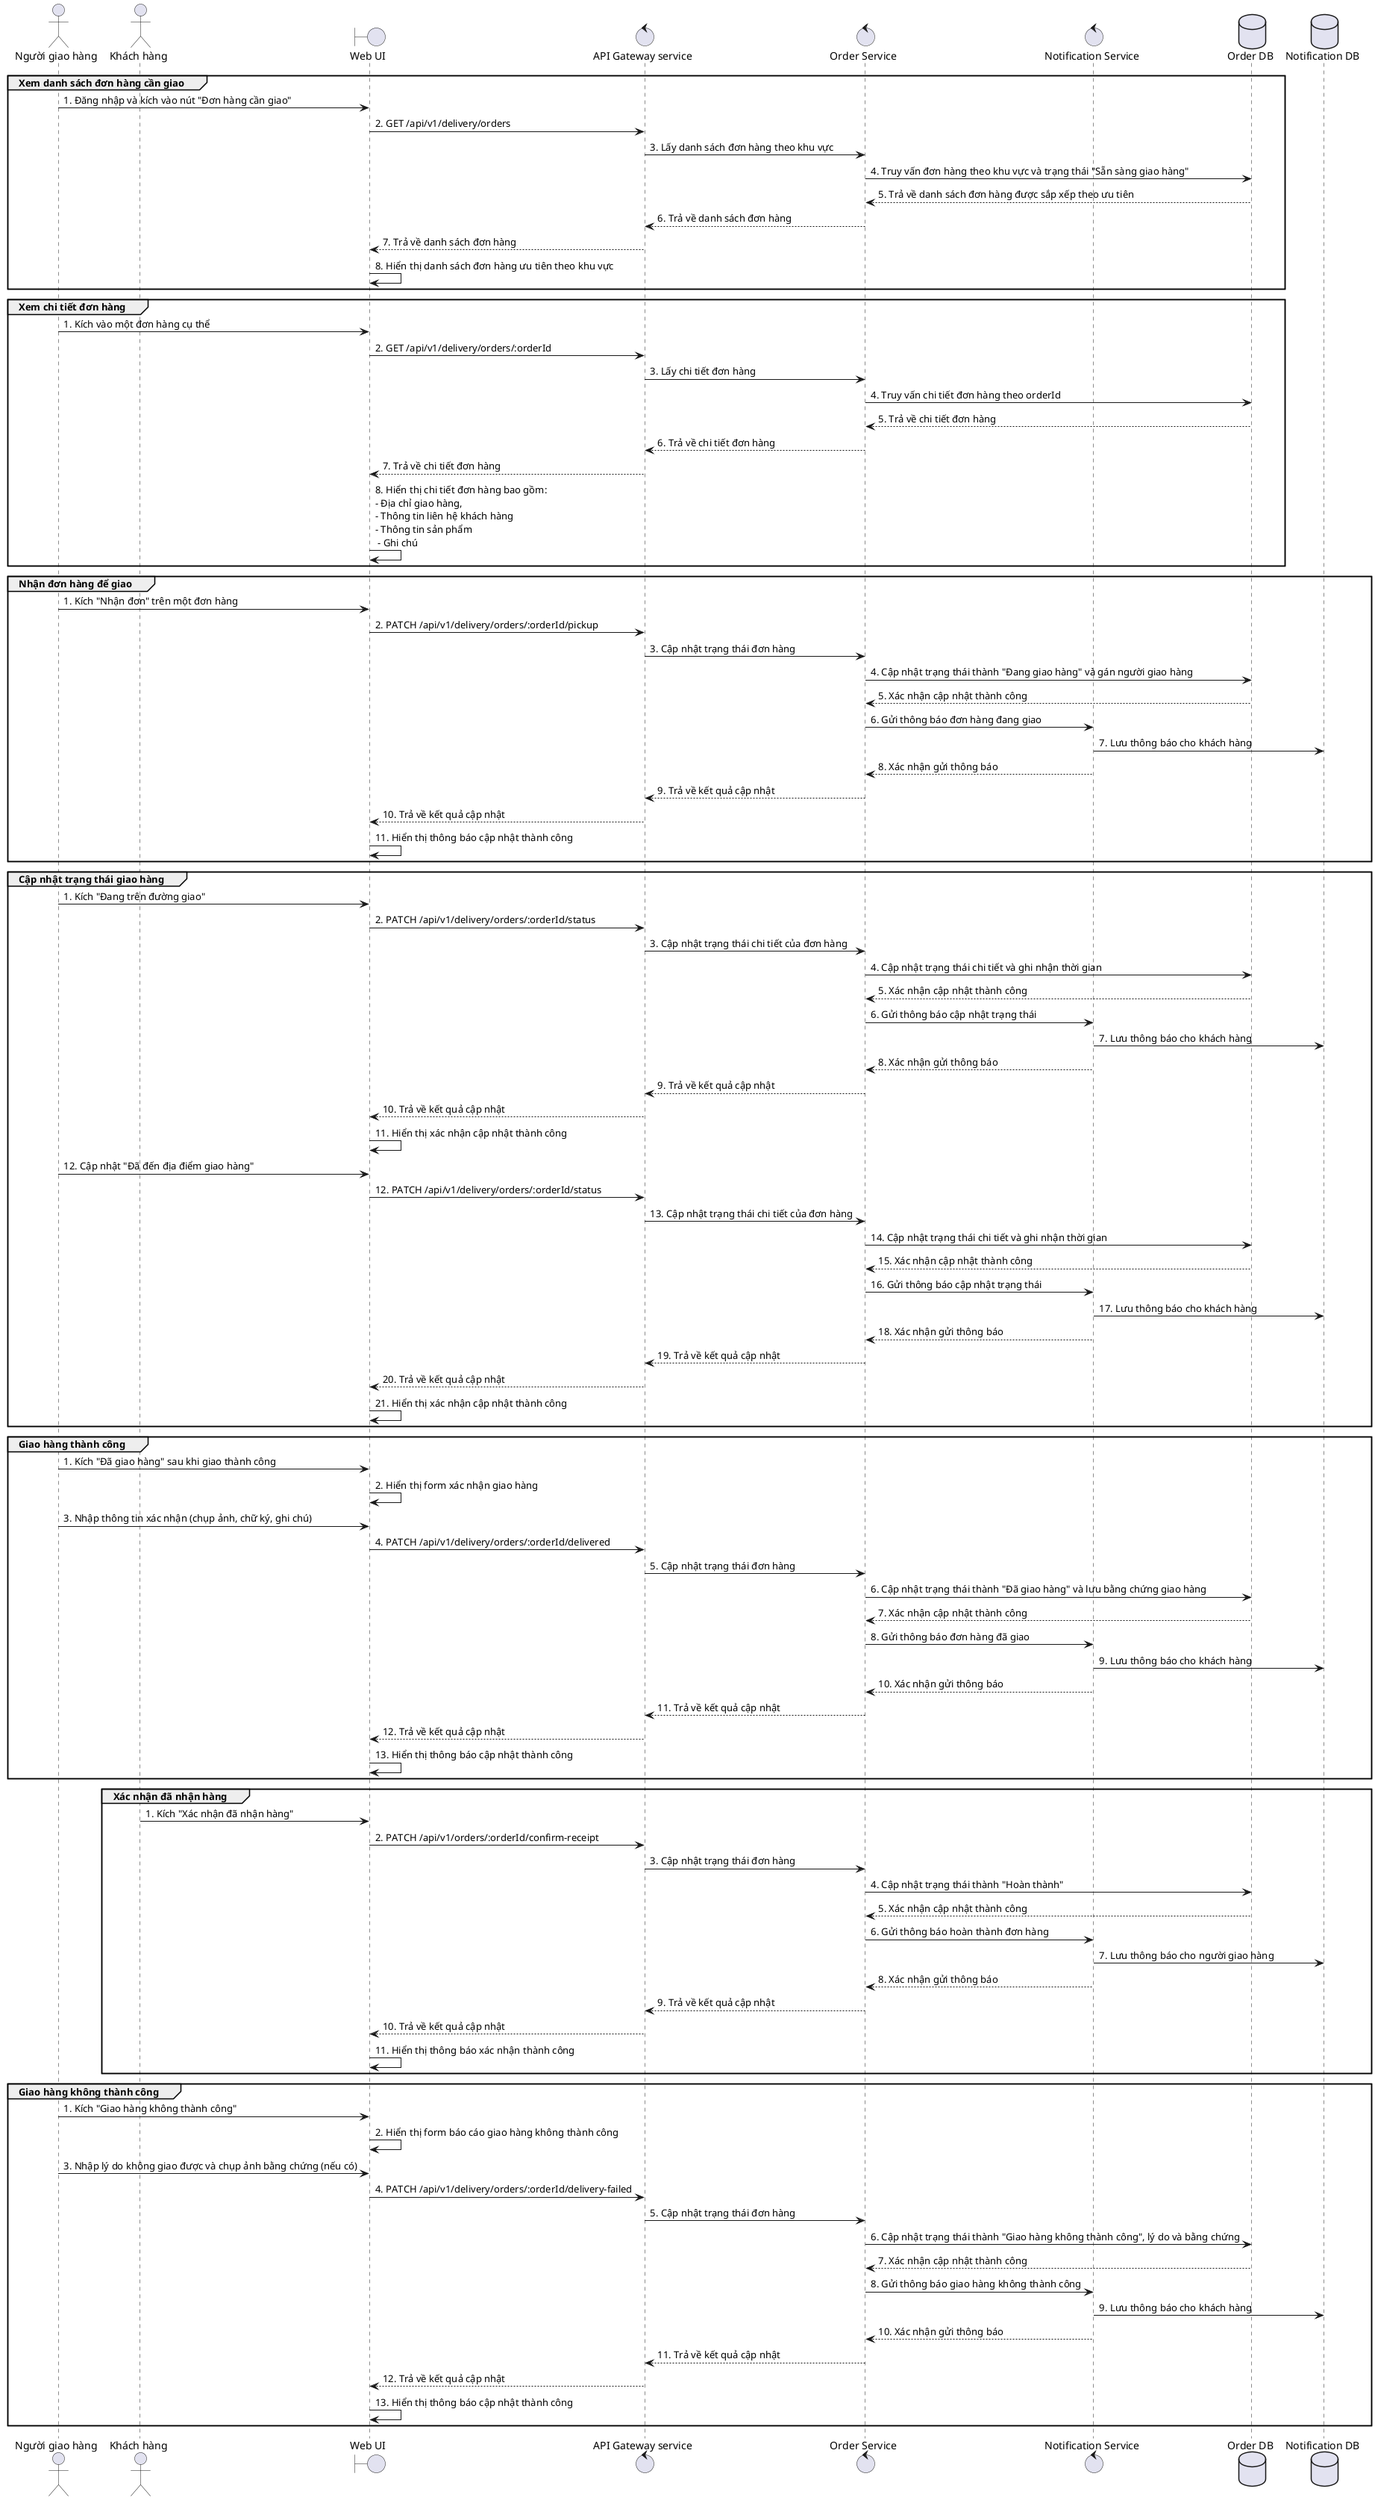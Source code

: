 @startuml Quản lý Đơn hàng giao

actor "Người giao hàng" as ngh
actor "Khách hàng" as kh

boundary "Web UI" as UI
control "API Gateway service" as Gateway
control "Order Service" as OrderService
control "Notification Service" as NotificationService
database "Order DB" as orderdb
database "Notification DB" as notidb

' Xem danh sách đơn hàng cần giao theo khu vực
group Xem danh sách đơn hàng cần giao
    ngh -> UI: 1. Đăng nhập và kích vào nút "Đơn hàng cần giao"
    UI -> Gateway: 2. GET /api/v1/delivery/orders
    Gateway -> OrderService: 3. Lấy danh sách đơn hàng theo khu vực
    OrderService -> orderdb: 4. Truy vấn đơn hàng theo khu vực và trạng thái "Sẵn sàng giao hàng"
    orderdb --> OrderService: 5. Trả về danh sách đơn hàng được sắp xếp theo ưu tiên
    OrderService --> Gateway: 6. Trả về danh sách đơn hàng
    Gateway --> UI: 7. Trả về danh sách đơn hàng
    UI -> UI: 8. Hiển thị danh sách đơn hàng ưu tiên theo khu vực
end

' Xem chi tiết đơn hàng cần giao
group Xem chi tiết đơn hàng
    ngh -> UI: 1. Kích vào một đơn hàng cụ thể
    UI -> Gateway: 2. GET /api/v1/delivery/orders/:orderId
    Gateway -> OrderService: 3. Lấy chi tiết đơn hàng
    OrderService -> orderdb: 4. Truy vấn chi tiết đơn hàng theo orderId
    orderdb --> OrderService: 5. Trả về chi tiết đơn hàng
    OrderService --> Gateway: 6. Trả về chi tiết đơn hàng
    Gateway --> UI: 7. Trả về chi tiết đơn hàng
    UI -> UI: 8. Hiển thị chi tiết đơn hàng bao gồm:\n- Địa chỉ giao hàng,\n- Thông tin liên hệ khách hàng\n- Thông tin sản phẩm\n - Ghi chú
end

' Nhận đơn hàng để giao
group Nhận đơn hàng để giao
    ngh -> UI: 1. Kích "Nhận đơn" trên một đơn hàng
    UI -> Gateway: 2. PATCH /api/v1/delivery/orders/:orderId/pickup
    Gateway -> OrderService: 3. Cập nhật trạng thái đơn hàng
    OrderService -> orderdb: 4. Cập nhật trạng thái thành "Đang giao hàng" và gán người giao hàng
    orderdb --> OrderService: 5. Xác nhận cập nhật thành công
    OrderService -> NotificationService: 6. Gửi thông báo đơn hàng đang giao
    NotificationService -> notidb: 7. Lưu thông báo cho khách hàng
    NotificationService --> OrderService: 8. Xác nhận gửi thông báo
    OrderService --> Gateway: 9. Trả về kết quả cập nhật
    Gateway --> UI: 10. Trả về kết quả cập nhật
    UI -> UI: 11. Hiển thị thông báo cập nhật thành công
end

' Cập nhật trạng thái giao hàng
group Cập nhật trạng thái giao hàng
    ngh -> UI: 1. Kích "Đang trên đường giao"
    UI -> Gateway: 2. PATCH /api/v1/delivery/orders/:orderId/status
    Gateway -> OrderService: 3. Cập nhật trạng thái chi tiết của đơn hàng
    OrderService -> orderdb: 4. Cập nhật trạng thái chi tiết và ghi nhận thời gian
    orderdb --> OrderService: 5. Xác nhận cập nhật thành công
    OrderService -> NotificationService: 6. Gửi thông báo cập nhật trạng thái
    NotificationService -> notidb: 7. Lưu thông báo cho khách hàng
    NotificationService --> OrderService: 8. Xác nhận gửi thông báo
    OrderService --> Gateway: 9. Trả về kết quả cập nhật
    Gateway --> UI: 10. Trả về kết quả cập nhật
    UI -> UI: 11. Hiển thị xác nhận cập nhật thành công

    ngh -> UI: 12. Cập nhật "Đã đến địa điểm giao hàng"
    UI -> Gateway: 12. PATCH /api/v1/delivery/orders/:orderId/status
    Gateway -> OrderService: 13. Cập nhật trạng thái chi tiết của đơn hàng
    OrderService -> orderdb: 14. Cập nhật trạng thái chi tiết và ghi nhận thời gian
    orderdb --> OrderService: 15. Xác nhận cập nhật thành công
    OrderService -> NotificationService: 16. Gửi thông báo cập nhật trạng thái
    NotificationService -> notidb: 17. Lưu thông báo cho khách hàng
    NotificationService --> OrderService: 18. Xác nhận gửi thông báo
    OrderService --> Gateway: 19. Trả về kết quả cập nhật
    Gateway --> UI: 20. Trả về kết quả cập nhật
    UI -> UI: 21. Hiển thị xác nhận cập nhật thành công
end

' Giao hàng thành công
group Giao hàng thành công
    ngh -> UI: 1. Kích "Đã giao hàng" sau khi giao thành công
    UI -> UI: 2. Hiển thị form xác nhận giao hàng
    ngh -> UI: 3. Nhập thông tin xác nhận (chụp ảnh, chữ ký, ghi chú)
    UI -> Gateway: 4. PATCH /api/v1/delivery/orders/:orderId/delivered
    Gateway -> OrderService: 5. Cập nhật trạng thái đơn hàng
    OrderService -> orderdb: 6. Cập nhật trạng thái thành "Đã giao hàng" và lưu bằng chứng giao hàng
    orderdb --> OrderService: 7. Xác nhận cập nhật thành công
    OrderService -> NotificationService: 8. Gửi thông báo đơn hàng đã giao
    NotificationService -> notidb: 9. Lưu thông báo cho khách hàng
    NotificationService --> OrderService: 10. Xác nhận gửi thông báo
    OrderService --> Gateway: 11. Trả về kết quả cập nhật
    Gateway --> UI: 12. Trả về kết quả cập nhật
    UI -> UI: 13. Hiển thị thông báo cập nhật thành công
end

' Xác nhận đã nhận hàng (khách hàng)
group Xác nhận đã nhận hàng
    kh -> UI: 1. Kích "Xác nhận đã nhận hàng"
    UI -> Gateway: 2. PATCH /api/v1/orders/:orderId/confirm-receipt
    Gateway -> OrderService: 3. Cập nhật trạng thái đơn hàng
    OrderService -> orderdb: 4. Cập nhật trạng thái thành "Hoàn thành"
    orderdb --> OrderService: 5. Xác nhận cập nhật thành công
    OrderService -> NotificationService: 6. Gửi thông báo hoàn thành đơn hàng
    NotificationService -> notidb: 7. Lưu thông báo cho người giao hàng
    NotificationService --> OrderService: 8. Xác nhận gửi thông báo
    OrderService --> Gateway: 9. Trả về kết quả cập nhật
    Gateway --> UI: 10. Trả về kết quả cập nhật
    UI -> UI: 11. Hiển thị thông báo xác nhận thành công
end

' Giao hàng không thành công
group Giao hàng không thành công
    ngh -> UI: 1. Kích "Giao hàng không thành công"
    UI -> UI: 2. Hiển thị form báo cáo giao hàng không thành công
    ngh -> UI: 3. Nhập lý do không giao được và chụp ảnh bằng chứng (nếu có)
    UI -> Gateway: 4. PATCH /api/v1/delivery/orders/:orderId/delivery-failed
    Gateway -> OrderService: 5. Cập nhật trạng thái đơn hàng
    OrderService -> orderdb: 6. Cập nhật trạng thái thành "Giao hàng không thành công", lý do và bằng chứng
    orderdb --> OrderService: 7. Xác nhận cập nhật thành công
    OrderService -> NotificationService: 8. Gửi thông báo giao hàng không thành công
    NotificationService -> notidb: 9. Lưu thông báo cho khách hàng
    NotificationService --> OrderService: 10. Xác nhận gửi thông báo
    OrderService --> Gateway: 11. Trả về kết quả cập nhật
    Gateway --> UI: 12. Trả về kết quả cập nhật
    UI -> UI: 13. Hiển thị thông báo cập nhật thành công
end

@enduml